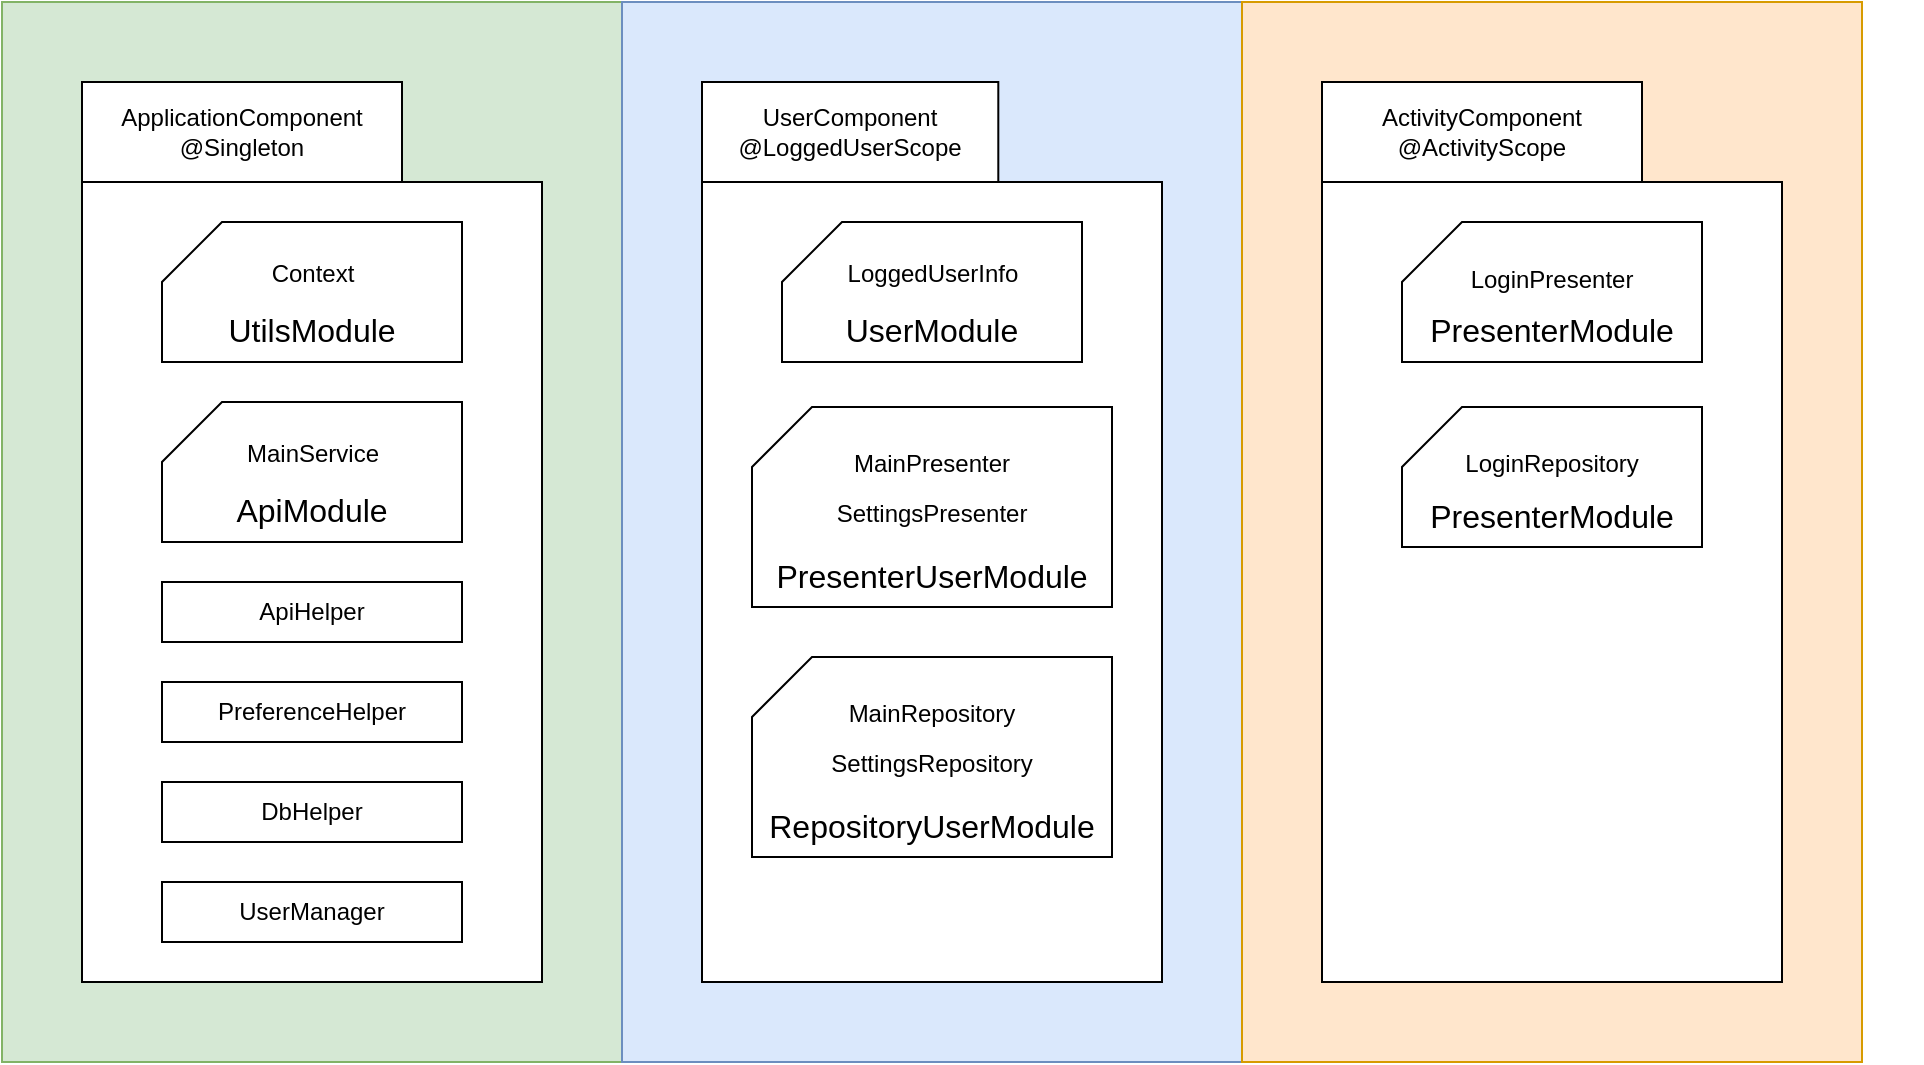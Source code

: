 <mxfile version="14.6.1" type="device"><diagram id="C5RBs43oDa-KdzZeNtuy" name="Page-1"><mxGraphModel dx="1422" dy="831" grid="1" gridSize="10" guides="1" tooltips="1" connect="1" arrows="1" fold="1" page="1" pageScale="1" pageWidth="827" pageHeight="1169" math="0" shadow="0"><root><mxCell id="WIyWlLk6GJQsqaUBKTNV-0"/><mxCell id="WIyWlLk6GJQsqaUBKTNV-1" parent="WIyWlLk6GJQsqaUBKTNV-0"/><mxCell id="z6OXgwR-PRmrNJGE-s8S-54" value="7" style="group" parent="WIyWlLk6GJQsqaUBKTNV-1" vertex="1" connectable="0"><mxGeometry width="960" height="530" as="geometry"/></mxCell><mxCell id="z6OXgwR-PRmrNJGE-s8S-50" value="" style="rounded=0;whiteSpace=wrap;html=1;glass=0;fontSize=12;align=center;strokeColor=#82b366;fillColor=#d5e8d4;" parent="z6OXgwR-PRmrNJGE-s8S-54" vertex="1"><mxGeometry width="310" height="530" as="geometry"/></mxCell><mxCell id="z6OXgwR-PRmrNJGE-s8S-51" value="" style="rounded=0;whiteSpace=wrap;html=1;glass=0;fontSize=12;align=center;strokeColor=#6c8ebf;fillColor=#dae8fc;" parent="z6OXgwR-PRmrNJGE-s8S-54" vertex="1"><mxGeometry x="310.001" width="310" height="530" as="geometry"/></mxCell><mxCell id="z6OXgwR-PRmrNJGE-s8S-52" value="" style="rounded=0;whiteSpace=wrap;html=1;glass=0;fontSize=12;align=center;strokeColor=#d79b00;fillColor=#ffe6cc;" parent="z6OXgwR-PRmrNJGE-s8S-54" vertex="1"><mxGeometry x="620" width="310" height="530" as="geometry"/></mxCell><mxCell id="z6OXgwR-PRmrNJGE-s8S-32" value="" style="group" parent="z6OXgwR-PRmrNJGE-s8S-54" vertex="1" connectable="0"><mxGeometry x="660" y="40" width="290" height="490" as="geometry"/></mxCell><mxCell id="z6OXgwR-PRmrNJGE-s8S-59" value="" style="group" parent="z6OXgwR-PRmrNJGE-s8S-32" vertex="1" connectable="0"><mxGeometry width="230" height="450" as="geometry"/></mxCell><mxCell id="z6OXgwR-PRmrNJGE-s8S-33" value="" style="rounded=0;whiteSpace=wrap;html=1;" parent="z6OXgwR-PRmrNJGE-s8S-59" vertex="1"><mxGeometry y="50" width="230" height="400" as="geometry"/></mxCell><mxCell id="z6OXgwR-PRmrNJGE-s8S-34" value="&lt;div&gt;ActivityComponent&lt;/div&gt;&lt;div&gt;@ActivityScope&lt;br&gt;&lt;/div&gt;" style="rounded=0;whiteSpace=wrap;html=1;spacing=2;align=center;" parent="z6OXgwR-PRmrNJGE-s8S-59" vertex="1"><mxGeometry width="160" height="50" as="geometry"/></mxCell><mxCell id="CO9t0t58SOhudJQ-Ox2M-11" value="" style="group" vertex="1" connectable="0" parent="z6OXgwR-PRmrNJGE-s8S-59"><mxGeometry x="40" y="162.5" width="150" height="70" as="geometry"/></mxCell><mxCell id="z6OXgwR-PRmrNJGE-s8S-42" value="PresenterModule" style="shape=card;whiteSpace=wrap;html=1;rounded=0;glass=0;fontSize=16;fillColor=none;spacing=6;verticalAlign=bottom;" parent="CO9t0t58SOhudJQ-Ox2M-11" vertex="1"><mxGeometry width="150" height="70" as="geometry"/></mxCell><mxCell id="z6OXgwR-PRmrNJGE-s8S-43" value="LoginRepository" style="rounded=0;whiteSpace=wrap;html=1;fillColor=none;strokeColor=none;" parent="CO9t0t58SOhudJQ-Ox2M-11" vertex="1"><mxGeometry x="40" y="20" width="70" height="17.5" as="geometry"/></mxCell><mxCell id="CO9t0t58SOhudJQ-Ox2M-12" value="" style="group" vertex="1" connectable="0" parent="z6OXgwR-PRmrNJGE-s8S-59"><mxGeometry x="40" y="70" width="150" height="70" as="geometry"/></mxCell><mxCell id="z6OXgwR-PRmrNJGE-s8S-36" value="PresenterModule" style="shape=card;whiteSpace=wrap;html=1;rounded=0;glass=0;fontSize=16;fillColor=none;spacing=6;verticalAlign=bottom;" parent="CO9t0t58SOhudJQ-Ox2M-12" vertex="1"><mxGeometry width="150" height="70" as="geometry"/></mxCell><mxCell id="z6OXgwR-PRmrNJGE-s8S-37" value="LoginPresenter" style="rounded=0;whiteSpace=wrap;html=1;fillColor=none;strokeColor=none;" parent="CO9t0t58SOhudJQ-Ox2M-12" vertex="1"><mxGeometry x="40" y="20" width="70" height="17.5" as="geometry"/></mxCell><mxCell id="z6OXgwR-PRmrNJGE-s8S-58" value="" style="group" parent="z6OXgwR-PRmrNJGE-s8S-54" vertex="1" connectable="0"><mxGeometry x="350" y="40" width="230" height="450" as="geometry"/></mxCell><mxCell id="z6OXgwR-PRmrNJGE-s8S-15" value="" style="rounded=0;whiteSpace=wrap;html=1;" parent="z6OXgwR-PRmrNJGE-s8S-58" vertex="1"><mxGeometry y="50" width="230" height="400" as="geometry"/></mxCell><mxCell id="z6OXgwR-PRmrNJGE-s8S-16" value="&lt;div&gt;UserComponent&lt;/div&gt;&lt;div&gt;@LoggedUserScope&lt;br&gt;&lt;/div&gt;" style="rounded=0;whiteSpace=wrap;html=1;spacing=2;align=center;" parent="z6OXgwR-PRmrNJGE-s8S-58" vertex="1"><mxGeometry width="148.148" height="50" as="geometry"/></mxCell><mxCell id="z6OXgwR-PRmrNJGE-s8S-55" value="" style="group" parent="z6OXgwR-PRmrNJGE-s8S-58" vertex="1" connectable="0"><mxGeometry x="40" y="70" width="150" height="70" as="geometry"/></mxCell><mxCell id="z6OXgwR-PRmrNJGE-s8S-56" value="UserModule" style="shape=card;whiteSpace=wrap;html=1;rounded=0;glass=0;fontSize=16;fillColor=none;spacing=6;verticalAlign=bottom;" parent="z6OXgwR-PRmrNJGE-s8S-55" vertex="1"><mxGeometry width="150" height="70" as="geometry"/></mxCell><mxCell id="z6OXgwR-PRmrNJGE-s8S-57" value="LoggedUserInfo" style="rounded=0;whiteSpace=wrap;html=1;fillColor=none;strokeColor=none;" parent="z6OXgwR-PRmrNJGE-s8S-55" vertex="1"><mxGeometry x="37.5" y="17.5" width="75" height="17.5" as="geometry"/></mxCell><mxCell id="CO9t0t58SOhudJQ-Ox2M-0" value="" style="group" vertex="1" connectable="0" parent="z6OXgwR-PRmrNJGE-s8S-58"><mxGeometry x="25" y="162.5" width="180" height="125" as="geometry"/></mxCell><mxCell id="CO9t0t58SOhudJQ-Ox2M-6" value="" style="group" vertex="1" connectable="0" parent="CO9t0t58SOhudJQ-Ox2M-0"><mxGeometry width="180" height="100" as="geometry"/></mxCell><mxCell id="CO9t0t58SOhudJQ-Ox2M-1" value="PresenterUserModule" style="shape=card;whiteSpace=wrap;html=1;rounded=0;glass=0;fontSize=16;fillColor=none;spacing=6;verticalAlign=bottom;" vertex="1" parent="CO9t0t58SOhudJQ-Ox2M-6"><mxGeometry width="180" height="100" as="geometry"/></mxCell><mxCell id="CO9t0t58SOhudJQ-Ox2M-2" value="MainPresenter" style="rounded=0;whiteSpace=wrap;html=1;fillColor=none;strokeColor=none;" vertex="1" parent="CO9t0t58SOhudJQ-Ox2M-6"><mxGeometry x="48" y="20" width="84" height="17.5" as="geometry"/></mxCell><mxCell id="CO9t0t58SOhudJQ-Ox2M-3" value="SettingsPresenter" style="rounded=0;whiteSpace=wrap;html=1;fillColor=none;strokeColor=none;" vertex="1" parent="CO9t0t58SOhudJQ-Ox2M-6"><mxGeometry x="48" y="45" width="84" height="17.5" as="geometry"/></mxCell><mxCell id="CO9t0t58SOhudJQ-Ox2M-7" value="" style="group" vertex="1" connectable="0" parent="z6OXgwR-PRmrNJGE-s8S-58"><mxGeometry x="25" y="287.5" width="180" height="100" as="geometry"/></mxCell><mxCell id="CO9t0t58SOhudJQ-Ox2M-8" value="RepositoryUserModule" style="shape=card;whiteSpace=wrap;html=1;rounded=0;glass=0;fontSize=16;fillColor=none;spacing=6;verticalAlign=bottom;" vertex="1" parent="CO9t0t58SOhudJQ-Ox2M-7"><mxGeometry width="180" height="100" as="geometry"/></mxCell><mxCell id="CO9t0t58SOhudJQ-Ox2M-9" value="MainRepository" style="rounded=0;whiteSpace=wrap;html=1;fillColor=none;strokeColor=none;" vertex="1" parent="CO9t0t58SOhudJQ-Ox2M-7"><mxGeometry x="48" y="20" width="84" height="17.5" as="geometry"/></mxCell><mxCell id="CO9t0t58SOhudJQ-Ox2M-10" value="SettingsRepository" style="rounded=0;whiteSpace=wrap;html=1;fillColor=none;strokeColor=none;" vertex="1" parent="CO9t0t58SOhudJQ-Ox2M-7"><mxGeometry x="48" y="45" width="84" height="17.5" as="geometry"/></mxCell><mxCell id="z6OXgwR-PRmrNJGE-s8S-49" value="" style="group" parent="WIyWlLk6GJQsqaUBKTNV-1" vertex="1" connectable="0"><mxGeometry x="40" y="40" width="230" height="450" as="geometry"/></mxCell><mxCell id="z6OXgwR-PRmrNJGE-s8S-0" value="" style="rounded=0;whiteSpace=wrap;html=1;" parent="z6OXgwR-PRmrNJGE-s8S-49" vertex="1"><mxGeometry y="50" width="230" height="400" as="geometry"/></mxCell><mxCell id="z6OXgwR-PRmrNJGE-s8S-3" value="&lt;div&gt;ApplicationComponent&lt;/div&gt;&lt;div&gt;@Singleton&lt;br&gt;&lt;/div&gt;" style="rounded=0;whiteSpace=wrap;html=1;spacing=2;align=center;" parent="z6OXgwR-PRmrNJGE-s8S-49" vertex="1"><mxGeometry width="160" height="50" as="geometry"/></mxCell><mxCell id="z6OXgwR-PRmrNJGE-s8S-10" value="ApiHelper" style="rounded=0;whiteSpace=wrap;html=1;glass=0;fontSize=12;fillColor=none;" parent="z6OXgwR-PRmrNJGE-s8S-49" vertex="1"><mxGeometry x="40" y="250" width="150" height="30" as="geometry"/></mxCell><mxCell id="z6OXgwR-PRmrNJGE-s8S-12" value="PreferenceHelper" style="rounded=0;whiteSpace=wrap;html=1;glass=0;fontSize=12;fillColor=none;" parent="z6OXgwR-PRmrNJGE-s8S-49" vertex="1"><mxGeometry x="40" y="300" width="150" height="30" as="geometry"/></mxCell><mxCell id="z6OXgwR-PRmrNJGE-s8S-13" value="DbHelper" style="rounded=0;whiteSpace=wrap;html=1;glass=0;fontSize=12;fillColor=none;" parent="z6OXgwR-PRmrNJGE-s8S-49" vertex="1"><mxGeometry x="40" y="350" width="150" height="30" as="geometry"/></mxCell><mxCell id="z6OXgwR-PRmrNJGE-s8S-14" value="UserManager" style="rounded=0;whiteSpace=wrap;html=1;glass=0;fontSize=12;fillColor=none;" parent="z6OXgwR-PRmrNJGE-s8S-49" vertex="1"><mxGeometry x="40" y="400" width="150" height="30" as="geometry"/></mxCell><mxCell id="z6OXgwR-PRmrNJGE-s8S-28" value="" style="group" parent="z6OXgwR-PRmrNJGE-s8S-49" vertex="1" connectable="0"><mxGeometry x="40" y="160" width="150" height="70" as="geometry"/></mxCell><mxCell id="z6OXgwR-PRmrNJGE-s8S-29" value="ApiModule" style="shape=card;whiteSpace=wrap;html=1;rounded=0;glass=0;fontSize=16;fillColor=none;spacing=6;verticalAlign=bottom;" parent="z6OXgwR-PRmrNJGE-s8S-28" vertex="1"><mxGeometry width="150" height="70" as="geometry"/></mxCell><mxCell id="z6OXgwR-PRmrNJGE-s8S-30" value="MainService" style="rounded=0;whiteSpace=wrap;html=1;fillColor=none;strokeColor=none;" parent="z6OXgwR-PRmrNJGE-s8S-28" vertex="1"><mxGeometry x="37.5" y="17.5" width="75" height="17.5" as="geometry"/></mxCell><mxCell id="z6OXgwR-PRmrNJGE-s8S-7" value="" style="group" parent="z6OXgwR-PRmrNJGE-s8S-49" vertex="1" connectable="0"><mxGeometry x="40" y="70" width="150" height="70" as="geometry"/></mxCell><mxCell id="z6OXgwR-PRmrNJGE-s8S-5" value="UtilsModule" style="shape=card;whiteSpace=wrap;html=1;rounded=0;glass=0;fontSize=16;fillColor=none;spacing=6;verticalAlign=bottom;" parent="z6OXgwR-PRmrNJGE-s8S-7" vertex="1"><mxGeometry width="150" height="70" as="geometry"/></mxCell><mxCell id="z6OXgwR-PRmrNJGE-s8S-6" value="Context" style="rounded=0;whiteSpace=wrap;html=1;fillColor=none;strokeColor=none;" parent="z6OXgwR-PRmrNJGE-s8S-7" vertex="1"><mxGeometry x="37.5" y="17.5" width="75" height="17.5" as="geometry"/></mxCell></root></mxGraphModel></diagram></mxfile>